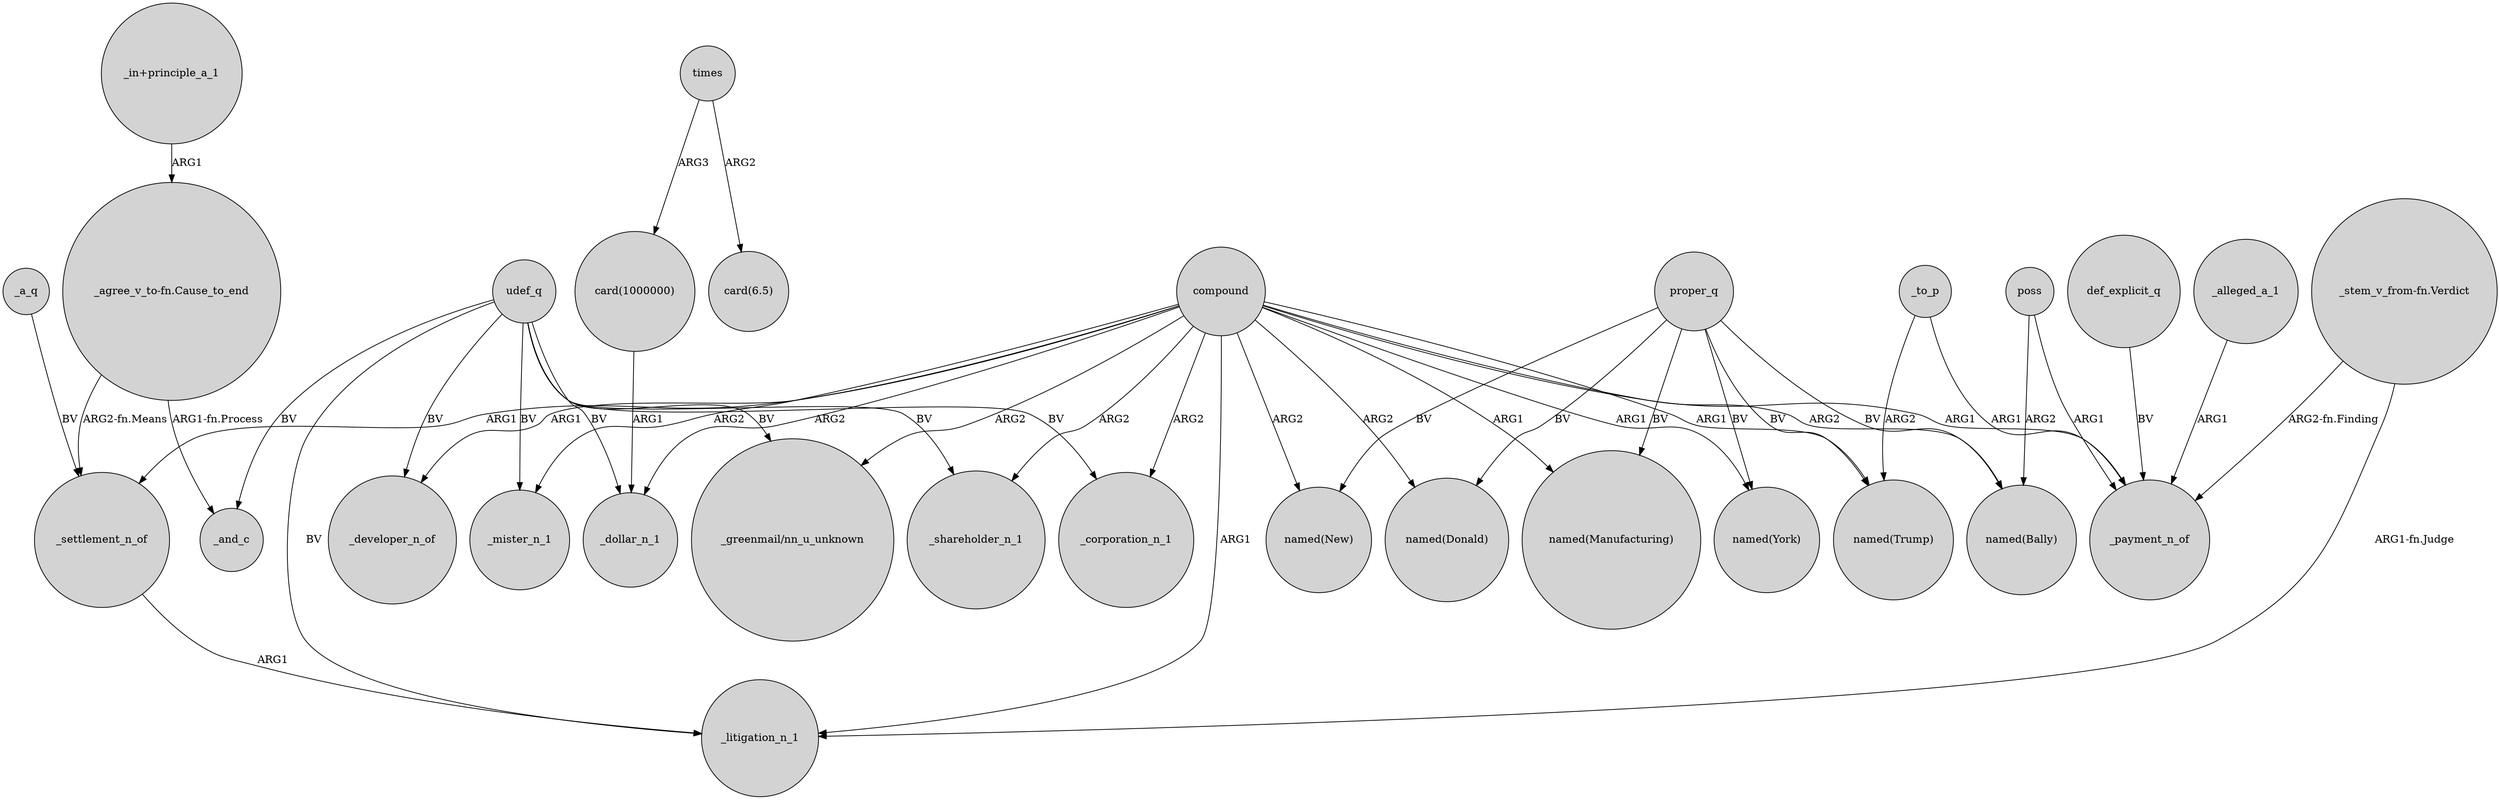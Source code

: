 digraph {
	node [shape=circle style=filled]
	_settlement_n_of -> _litigation_n_1 [label=ARG1]
	compound -> _mister_n_1 [label=ARG2]
	"_stem_v_from-fn.Verdict" -> _litigation_n_1 [label="ARG1-fn.Judge"]
	compound -> _shareholder_n_1 [label=ARG2]
	compound -> "named(Trump)" [label=ARG1]
	udef_q -> _shareholder_n_1 [label=BV]
	compound -> "named(New)" [label=ARG2]
	compound -> _developer_n_of [label=ARG1]
	"_agree_v_to-fn.Cause_to_end" -> _settlement_n_of [label="ARG2-fn.Means"]
	proper_q -> "named(New)" [label=BV]
	compound -> "named(Manufacturing)" [label=ARG1]
	compound -> _litigation_n_1 [label=ARG1]
	"_stem_v_from-fn.Verdict" -> _payment_n_of [label="ARG2-fn.Finding"]
	times -> "card(1000000)" [label=ARG3]
	"_in+principle_a_1" -> "_agree_v_to-fn.Cause_to_end" [label=ARG1]
	times -> "card(6.5)" [label=ARG2]
	compound -> "named(Bally)" [label=ARG2]
	compound -> _dollar_n_1 [label=ARG2]
	compound -> _settlement_n_of [label=ARG1]
	udef_q -> _mister_n_1 [label=BV]
	compound -> "named(Donald)" [label=ARG2]
	_alleged_a_1 -> _payment_n_of [label=ARG1]
	proper_q -> "named(Donald)" [label=BV]
	proper_q -> "named(Bally)" [label=BV]
	udef_q -> _and_c [label=BV]
	"_agree_v_to-fn.Cause_to_end" -> _and_c [label="ARG1-fn.Process"]
	proper_q -> "named(York)" [label=BV]
	_a_q -> _settlement_n_of [label=BV]
	compound -> "_greenmail/nn_u_unknown" [label=ARG2]
	_to_p -> "named(Trump)" [label=ARG2]
	udef_q -> _dollar_n_1 [label=BV]
	"card(1000000)" -> _dollar_n_1 [label=ARG1]
	udef_q -> _litigation_n_1 [label=BV]
	udef_q -> _developer_n_of [label=BV]
	compound -> _corporation_n_1 [label=ARG2]
	udef_q -> _corporation_n_1 [label=BV]
	proper_q -> "named(Trump)" [label=BV]
	poss -> _payment_n_of [label=ARG1]
	compound -> "named(York)" [label=ARG1]
	_to_p -> _payment_n_of [label=ARG1]
	compound -> _payment_n_of [label=ARG1]
	udef_q -> "_greenmail/nn_u_unknown" [label=BV]
	proper_q -> "named(Manufacturing)" [label=BV]
	poss -> "named(Bally)" [label=ARG2]
	def_explicit_q -> _payment_n_of [label=BV]
}

